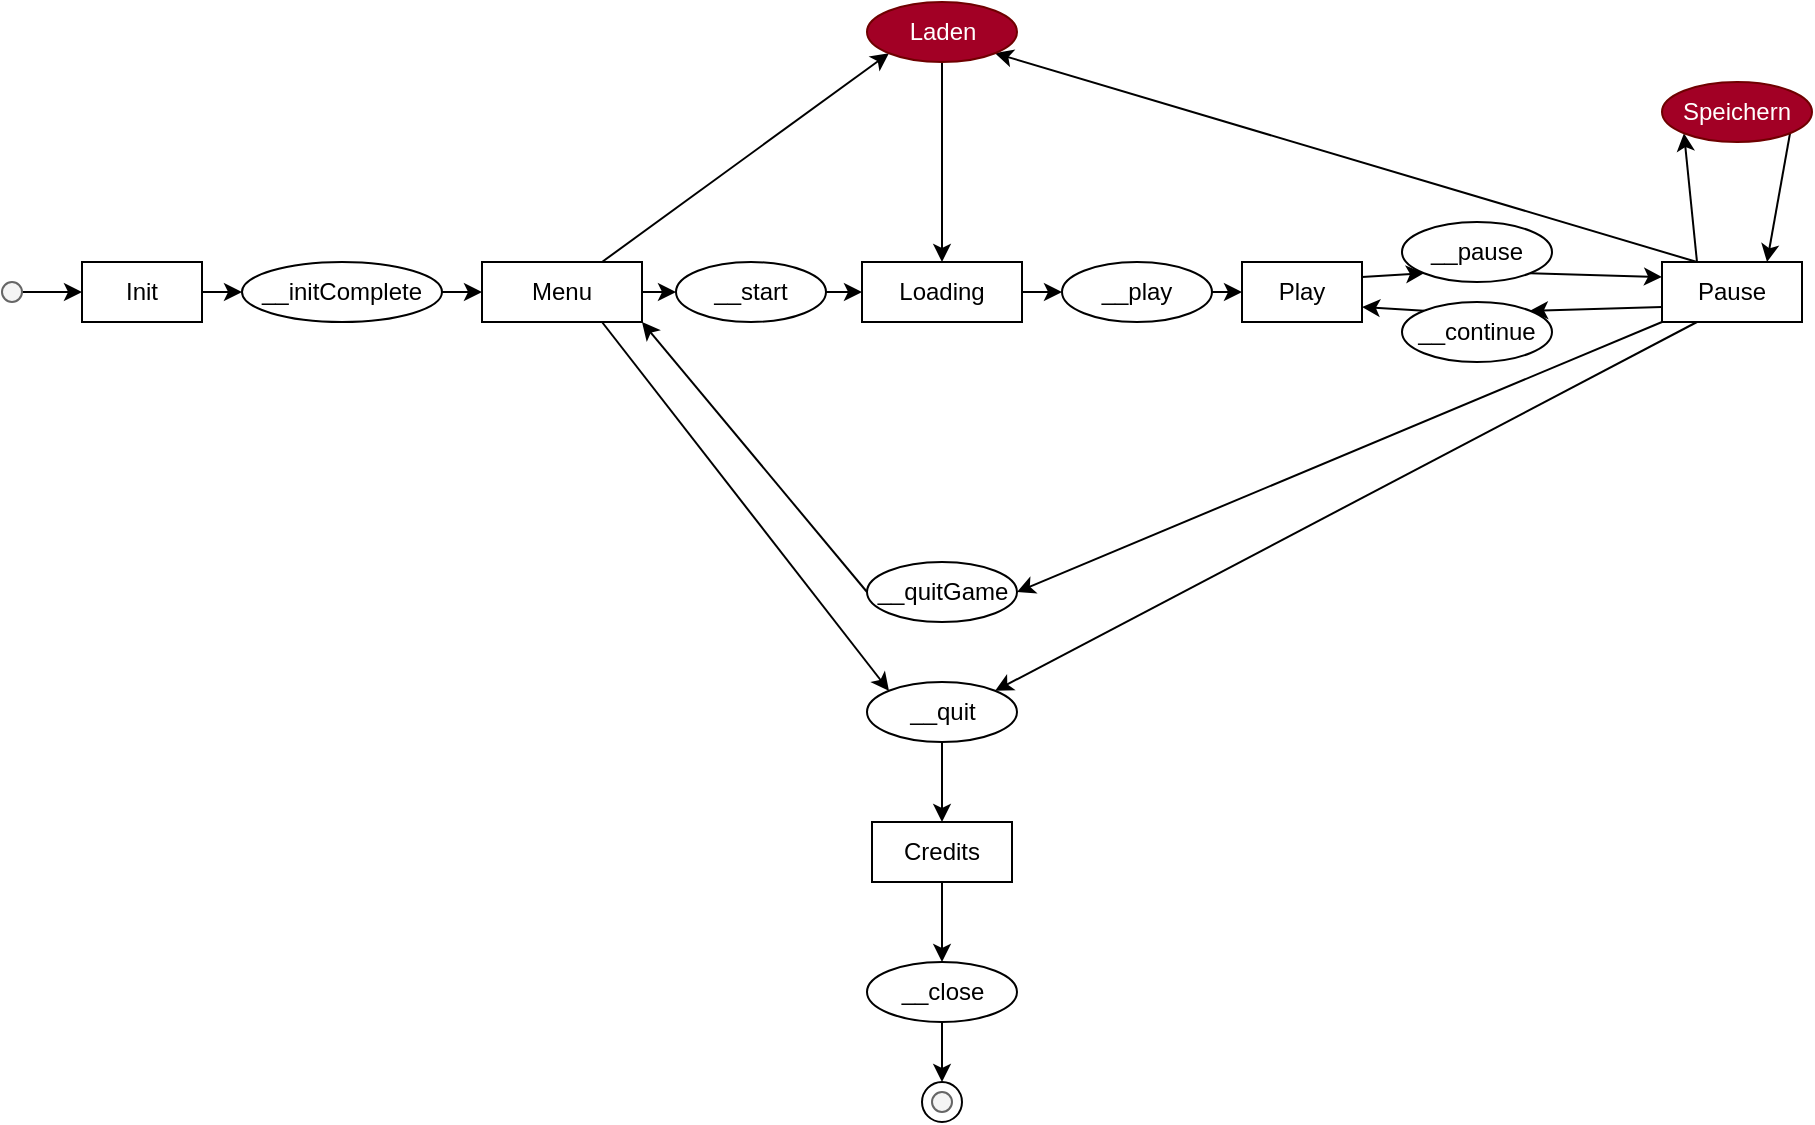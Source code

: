 <mxfile>
    <diagram id="3St8fq0OAMCX9K348lVm" name="Page-1">
        <mxGraphModel dx="1168" dy="776" grid="1" gridSize="10" guides="1" tooltips="1" connect="1" arrows="1" fold="1" page="0" pageScale="1" pageWidth="850" pageHeight="1100" math="0" shadow="0">
            <root>
                <mxCell id="0"/>
                <mxCell id="1" parent="0"/>
                <mxCell id="22" style="edgeStyle=none;html=1;exitX=0.75;exitY=1;exitDx=0;exitDy=0;entryX=0;entryY=0;entryDx=0;entryDy=0;" parent="1" source="2" target="20" edge="1">
                    <mxGeometry relative="1" as="geometry"/>
                </mxCell>
                <mxCell id="25" style="edgeStyle=none;html=1;exitX=1;exitY=0.5;exitDx=0;exitDy=0;entryX=0;entryY=0.5;entryDx=0;entryDy=0;" parent="1" source="2" target="24" edge="1">
                    <mxGeometry relative="1" as="geometry"/>
                </mxCell>
                <mxCell id="28" style="edgeStyle=none;html=1;exitX=0.75;exitY=0;exitDx=0;exitDy=0;entryX=0;entryY=1;entryDx=0;entryDy=0;" parent="1" source="2" target="27" edge="1">
                    <mxGeometry relative="1" as="geometry"/>
                </mxCell>
                <mxCell id="2" value="Menu" style="rounded=0;whiteSpace=wrap;html=1;" parent="1" vertex="1">
                    <mxGeometry x="290" y="220" width="80" height="30" as="geometry"/>
                </mxCell>
                <mxCell id="29" style="edgeStyle=none;html=1;exitX=0.25;exitY=0;exitDx=0;exitDy=0;entryX=1;entryY=1;entryDx=0;entryDy=0;" parent="1" source="3" target="27" edge="1">
                    <mxGeometry relative="1" as="geometry"/>
                </mxCell>
                <mxCell id="35" style="edgeStyle=none;html=1;exitX=0;exitY=0.75;exitDx=0;exitDy=0;entryX=1;entryY=0;entryDx=0;entryDy=0;" parent="1" source="3" target="32" edge="1">
                    <mxGeometry relative="1" as="geometry"/>
                </mxCell>
                <mxCell id="37" style="edgeStyle=none;html=1;exitX=0.25;exitY=1;exitDx=0;exitDy=0;entryX=1;entryY=0;entryDx=0;entryDy=0;" parent="1" source="3" target="20" edge="1">
                    <mxGeometry relative="1" as="geometry">
                        <mxPoint x="505" y="365" as="targetPoint"/>
                    </mxGeometry>
                </mxCell>
                <mxCell id="39" style="edgeStyle=none;html=1;exitX=0.25;exitY=0;exitDx=0;exitDy=0;entryX=0;entryY=1;entryDx=0;entryDy=0;" parent="1" source="3" target="38" edge="1">
                    <mxGeometry relative="1" as="geometry"/>
                </mxCell>
                <mxCell id="42" style="edgeStyle=none;html=1;exitX=0;exitY=1;exitDx=0;exitDy=0;entryX=1;entryY=0.5;entryDx=0;entryDy=0;" parent="1" source="3" target="41" edge="1">
                    <mxGeometry relative="1" as="geometry"/>
                </mxCell>
                <mxCell id="3" value="Pause" style="rounded=0;whiteSpace=wrap;html=1;" parent="1" vertex="1">
                    <mxGeometry x="880" y="220" width="70" height="30" as="geometry"/>
                </mxCell>
                <mxCell id="33" style="edgeStyle=none;html=1;exitX=1;exitY=0.25;exitDx=0;exitDy=0;entryX=0;entryY=1;entryDx=0;entryDy=0;" parent="1" source="4" target="31" edge="1">
                    <mxGeometry relative="1" as="geometry"/>
                </mxCell>
                <mxCell id="4" value="Play" style="rounded=0;whiteSpace=wrap;html=1;" parent="1" vertex="1">
                    <mxGeometry x="670" y="220" width="60" height="30" as="geometry"/>
                </mxCell>
                <mxCell id="53" value="" style="edgeStyle=none;html=1;" parent="1" source="5" target="52" edge="1">
                    <mxGeometry relative="1" as="geometry"/>
                </mxCell>
                <mxCell id="5" value="Init" style="rounded=0;whiteSpace=wrap;html=1;" parent="1" vertex="1">
                    <mxGeometry x="90" y="220" width="60" height="30" as="geometry"/>
                </mxCell>
                <mxCell id="56" value="" style="edgeStyle=none;html=1;" edge="1" parent="1" source="6" target="55">
                    <mxGeometry relative="1" as="geometry"/>
                </mxCell>
                <mxCell id="6" value="Credits" style="rounded=0;whiteSpace=wrap;html=1;" parent="1" vertex="1">
                    <mxGeometry x="485" y="500" width="70" height="30" as="geometry"/>
                </mxCell>
                <mxCell id="23" style="edgeStyle=none;html=1;exitX=0.5;exitY=1;exitDx=0;exitDy=0;entryX=0.5;entryY=0;entryDx=0;entryDy=0;" parent="1" source="20" target="6" edge="1">
                    <mxGeometry relative="1" as="geometry"/>
                </mxCell>
                <mxCell id="20" value="__quit" style="ellipse;whiteSpace=wrap;html=1;" parent="1" vertex="1">
                    <mxGeometry x="482.5" y="430" width="75" height="30" as="geometry"/>
                </mxCell>
                <mxCell id="47" value="" style="edgeStyle=none;html=1;" parent="1" source="24" target="45" edge="1">
                    <mxGeometry relative="1" as="geometry"/>
                </mxCell>
                <mxCell id="24" value="__start" style="ellipse;whiteSpace=wrap;html=1;" parent="1" vertex="1">
                    <mxGeometry x="387" y="220" width="75" height="30" as="geometry"/>
                </mxCell>
                <mxCell id="30" style="edgeStyle=none;html=1;exitX=0.5;exitY=1;exitDx=0;exitDy=0;entryX=0.5;entryY=0;entryDx=0;entryDy=0;" parent="1" source="27" target="45" edge="1">
                    <mxGeometry relative="1" as="geometry"/>
                </mxCell>
                <mxCell id="27" value="Laden" style="ellipse;whiteSpace=wrap;html=1;fillColor=#a20025;fontColor=#ffffff;strokeColor=#6F0000;" parent="1" vertex="1">
                    <mxGeometry x="482.5" y="90" width="75" height="30" as="geometry"/>
                </mxCell>
                <mxCell id="34" style="edgeStyle=none;html=1;exitX=1;exitY=1;exitDx=0;exitDy=0;entryX=0;entryY=0.25;entryDx=0;entryDy=0;" parent="1" source="31" target="3" edge="1">
                    <mxGeometry relative="1" as="geometry"/>
                </mxCell>
                <mxCell id="31" value="__pause" style="ellipse;whiteSpace=wrap;html=1;" parent="1" vertex="1">
                    <mxGeometry x="750" y="200" width="75" height="30" as="geometry"/>
                </mxCell>
                <mxCell id="36" style="edgeStyle=none;html=1;exitX=0;exitY=0;exitDx=0;exitDy=0;entryX=1;entryY=0.75;entryDx=0;entryDy=0;" parent="1" source="32" target="4" edge="1">
                    <mxGeometry relative="1" as="geometry"/>
                </mxCell>
                <mxCell id="32" value="__continue" style="ellipse;whiteSpace=wrap;html=1;" parent="1" vertex="1">
                    <mxGeometry x="750" y="240" width="75" height="30" as="geometry"/>
                </mxCell>
                <mxCell id="40" style="edgeStyle=none;html=1;exitX=1;exitY=1;exitDx=0;exitDy=0;entryX=0.75;entryY=0;entryDx=0;entryDy=0;" parent="1" source="38" target="3" edge="1">
                    <mxGeometry relative="1" as="geometry"/>
                </mxCell>
                <mxCell id="38" value="Speichern" style="ellipse;whiteSpace=wrap;html=1;fillColor=#a20025;fontColor=#ffffff;strokeColor=#6F0000;" parent="1" vertex="1">
                    <mxGeometry x="880" y="130" width="75" height="30" as="geometry"/>
                </mxCell>
                <mxCell id="43" style="edgeStyle=none;html=1;exitX=0;exitY=0.5;exitDx=0;exitDy=0;entryX=1;entryY=1;entryDx=0;entryDy=0;" parent="1" source="41" target="2" edge="1">
                    <mxGeometry relative="1" as="geometry"/>
                </mxCell>
                <mxCell id="41" value="__quitGame" style="ellipse;whiteSpace=wrap;html=1;" parent="1" vertex="1">
                    <mxGeometry x="482.5" y="370" width="75" height="30" as="geometry"/>
                </mxCell>
                <mxCell id="49" value="" style="edgeStyle=none;html=1;" parent="1" source="45" target="48" edge="1">
                    <mxGeometry relative="1" as="geometry"/>
                </mxCell>
                <mxCell id="45" value="Loading" style="rounded=0;whiteSpace=wrap;html=1;" parent="1" vertex="1">
                    <mxGeometry x="480" y="220" width="80" height="30" as="geometry"/>
                </mxCell>
                <mxCell id="50" value="" style="edgeStyle=none;html=1;entryX=0;entryY=0.5;entryDx=0;entryDy=0;" parent="1" source="48" target="4" edge="1">
                    <mxGeometry relative="1" as="geometry"/>
                </mxCell>
                <mxCell id="48" value="__play" style="ellipse;whiteSpace=wrap;html=1;" parent="1" vertex="1">
                    <mxGeometry x="580" y="220" width="75" height="30" as="geometry"/>
                </mxCell>
                <mxCell id="54" value="" style="edgeStyle=none;html=1;" parent="1" source="52" target="2" edge="1">
                    <mxGeometry relative="1" as="geometry"/>
                </mxCell>
                <mxCell id="52" value="__initComplete" style="ellipse;whiteSpace=wrap;html=1;" parent="1" vertex="1">
                    <mxGeometry x="170" y="220" width="100" height="30" as="geometry"/>
                </mxCell>
                <mxCell id="62" style="edgeStyle=none;html=1;" edge="1" parent="1" source="55" target="61">
                    <mxGeometry relative="1" as="geometry"/>
                </mxCell>
                <mxCell id="55" value="__close" style="ellipse;whiteSpace=wrap;html=1;" vertex="1" parent="1">
                    <mxGeometry x="482.5" y="570" width="75" height="30" as="geometry"/>
                </mxCell>
                <mxCell id="58" value="" style="edgeStyle=none;html=1;" edge="1" parent="1" source="57" target="5">
                    <mxGeometry relative="1" as="geometry"/>
                </mxCell>
                <mxCell id="57" value="" style="ellipse;whiteSpace=wrap;html=1;fillColor=#f5f5f5;fontColor=#333333;strokeColor=#666666;" vertex="1" parent="1">
                    <mxGeometry x="50" y="230" width="10" height="10" as="geometry"/>
                </mxCell>
                <mxCell id="63" value="" style="group" vertex="1" connectable="0" parent="1">
                    <mxGeometry x="510" y="630" width="20" height="20" as="geometry"/>
                </mxCell>
                <mxCell id="61" value="" style="ellipse;whiteSpace=wrap;html=1;aspect=fixed;" vertex="1" parent="63">
                    <mxGeometry width="20" height="20" as="geometry"/>
                </mxCell>
                <mxCell id="60" value="" style="ellipse;whiteSpace=wrap;html=1;fillColor=#f5f5f5;fontColor=#333333;strokeColor=#666666;" vertex="1" parent="63">
                    <mxGeometry x="5" y="5" width="10" height="10" as="geometry"/>
                </mxCell>
            </root>
        </mxGraphModel>
    </diagram>
</mxfile>